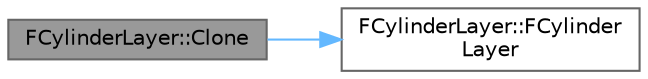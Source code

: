digraph "FCylinderLayer::Clone"
{
 // INTERACTIVE_SVG=YES
 // LATEX_PDF_SIZE
  bgcolor="transparent";
  edge [fontname=Helvetica,fontsize=10,labelfontname=Helvetica,labelfontsize=10];
  node [fontname=Helvetica,fontsize=10,shape=box,height=0.2,width=0.4];
  rankdir="LR";
  Node1 [id="Node000001",label="FCylinderLayer::Clone",height=0.2,width=0.4,color="gray40", fillcolor="grey60", style="filled", fontcolor="black",tooltip=" "];
  Node1 -> Node2 [id="edge1_Node000001_Node000002",color="steelblue1",style="solid",tooltip=" "];
  Node2 [id="Node000002",label="FCylinderLayer::FCylinder\lLayer",height=0.2,width=0.4,color="grey40", fillcolor="white", style="filled",URL="$dc/d74/classFCylinderLayer.html#ae02e6a95ee04eaaea7222f0bdcf0e44c",tooltip=" "];
}
